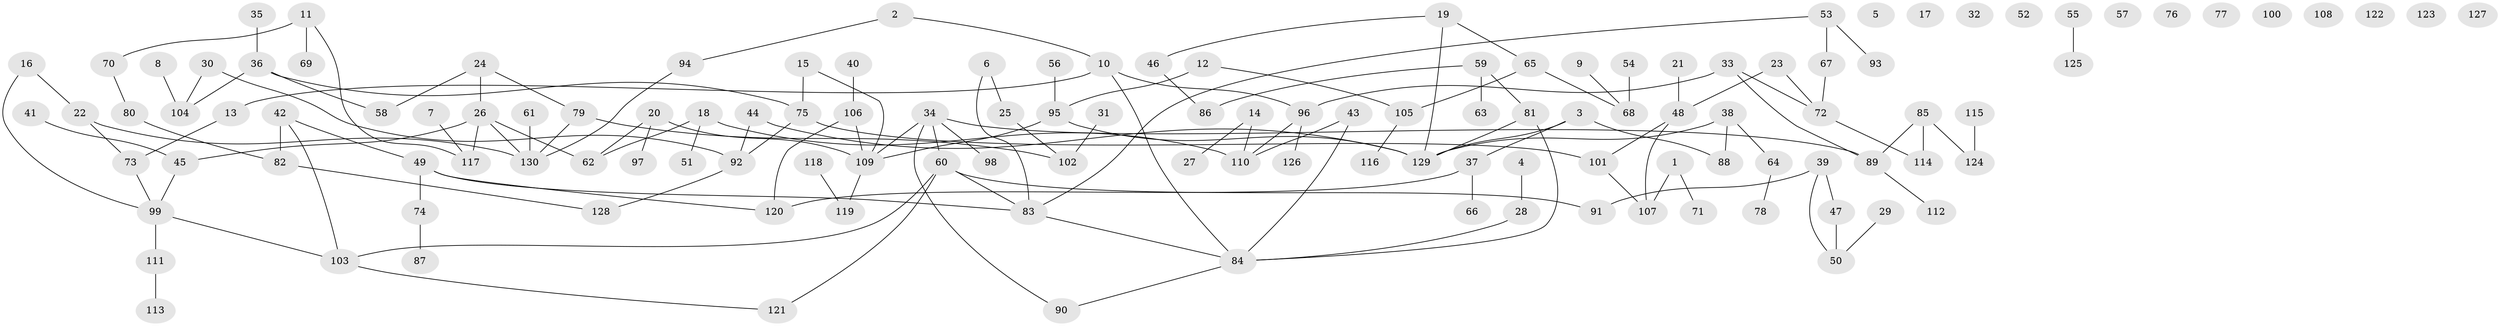 // Generated by graph-tools (version 1.1) at 2025/33/03/09/25 02:33:36]
// undirected, 130 vertices, 145 edges
graph export_dot {
graph [start="1"]
  node [color=gray90,style=filled];
  1;
  2;
  3;
  4;
  5;
  6;
  7;
  8;
  9;
  10;
  11;
  12;
  13;
  14;
  15;
  16;
  17;
  18;
  19;
  20;
  21;
  22;
  23;
  24;
  25;
  26;
  27;
  28;
  29;
  30;
  31;
  32;
  33;
  34;
  35;
  36;
  37;
  38;
  39;
  40;
  41;
  42;
  43;
  44;
  45;
  46;
  47;
  48;
  49;
  50;
  51;
  52;
  53;
  54;
  55;
  56;
  57;
  58;
  59;
  60;
  61;
  62;
  63;
  64;
  65;
  66;
  67;
  68;
  69;
  70;
  71;
  72;
  73;
  74;
  75;
  76;
  77;
  78;
  79;
  80;
  81;
  82;
  83;
  84;
  85;
  86;
  87;
  88;
  89;
  90;
  91;
  92;
  93;
  94;
  95;
  96;
  97;
  98;
  99;
  100;
  101;
  102;
  103;
  104;
  105;
  106;
  107;
  108;
  109;
  110;
  111;
  112;
  113;
  114;
  115;
  116;
  117;
  118;
  119;
  120;
  121;
  122;
  123;
  124;
  125;
  126;
  127;
  128;
  129;
  130;
  1 -- 71;
  1 -- 107;
  2 -- 10;
  2 -- 94;
  3 -- 37;
  3 -- 88;
  3 -- 129;
  4 -- 28;
  6 -- 25;
  6 -- 83;
  7 -- 117;
  8 -- 104;
  9 -- 68;
  10 -- 13;
  10 -- 84;
  10 -- 96;
  11 -- 69;
  11 -- 70;
  11 -- 117;
  12 -- 95;
  12 -- 105;
  13 -- 73;
  14 -- 27;
  14 -- 110;
  15 -- 75;
  15 -- 109;
  16 -- 22;
  16 -- 99;
  18 -- 51;
  18 -- 62;
  18 -- 110;
  19 -- 46;
  19 -- 65;
  19 -- 129;
  20 -- 62;
  20 -- 97;
  20 -- 109;
  21 -- 48;
  22 -- 73;
  22 -- 130;
  23 -- 48;
  23 -- 72;
  24 -- 26;
  24 -- 58;
  24 -- 79;
  25 -- 102;
  26 -- 45;
  26 -- 62;
  26 -- 117;
  26 -- 130;
  28 -- 84;
  29 -- 50;
  30 -- 92;
  30 -- 104;
  31 -- 102;
  33 -- 72;
  33 -- 89;
  33 -- 96;
  34 -- 60;
  34 -- 89;
  34 -- 90;
  34 -- 98;
  34 -- 109;
  35 -- 36;
  36 -- 58;
  36 -- 75;
  36 -- 104;
  37 -- 66;
  37 -- 120;
  38 -- 64;
  38 -- 88;
  38 -- 129;
  39 -- 47;
  39 -- 50;
  39 -- 91;
  40 -- 106;
  41 -- 45;
  42 -- 49;
  42 -- 82;
  42 -- 103;
  43 -- 84;
  43 -- 110;
  44 -- 92;
  44 -- 129;
  45 -- 99;
  46 -- 86;
  47 -- 50;
  48 -- 101;
  48 -- 107;
  49 -- 74;
  49 -- 83;
  49 -- 120;
  53 -- 67;
  53 -- 83;
  53 -- 93;
  54 -- 68;
  55 -- 125;
  56 -- 95;
  59 -- 63;
  59 -- 81;
  59 -- 86;
  60 -- 83;
  60 -- 91;
  60 -- 103;
  60 -- 121;
  61 -- 130;
  64 -- 78;
  65 -- 68;
  65 -- 105;
  67 -- 72;
  70 -- 80;
  72 -- 114;
  73 -- 99;
  74 -- 87;
  75 -- 92;
  75 -- 101;
  79 -- 102;
  79 -- 130;
  80 -- 82;
  81 -- 84;
  81 -- 129;
  82 -- 128;
  83 -- 84;
  84 -- 90;
  85 -- 89;
  85 -- 114;
  85 -- 124;
  89 -- 112;
  92 -- 128;
  94 -- 130;
  95 -- 109;
  95 -- 129;
  96 -- 110;
  96 -- 126;
  99 -- 103;
  99 -- 111;
  101 -- 107;
  103 -- 121;
  105 -- 116;
  106 -- 109;
  106 -- 120;
  109 -- 119;
  111 -- 113;
  115 -- 124;
  118 -- 119;
}
